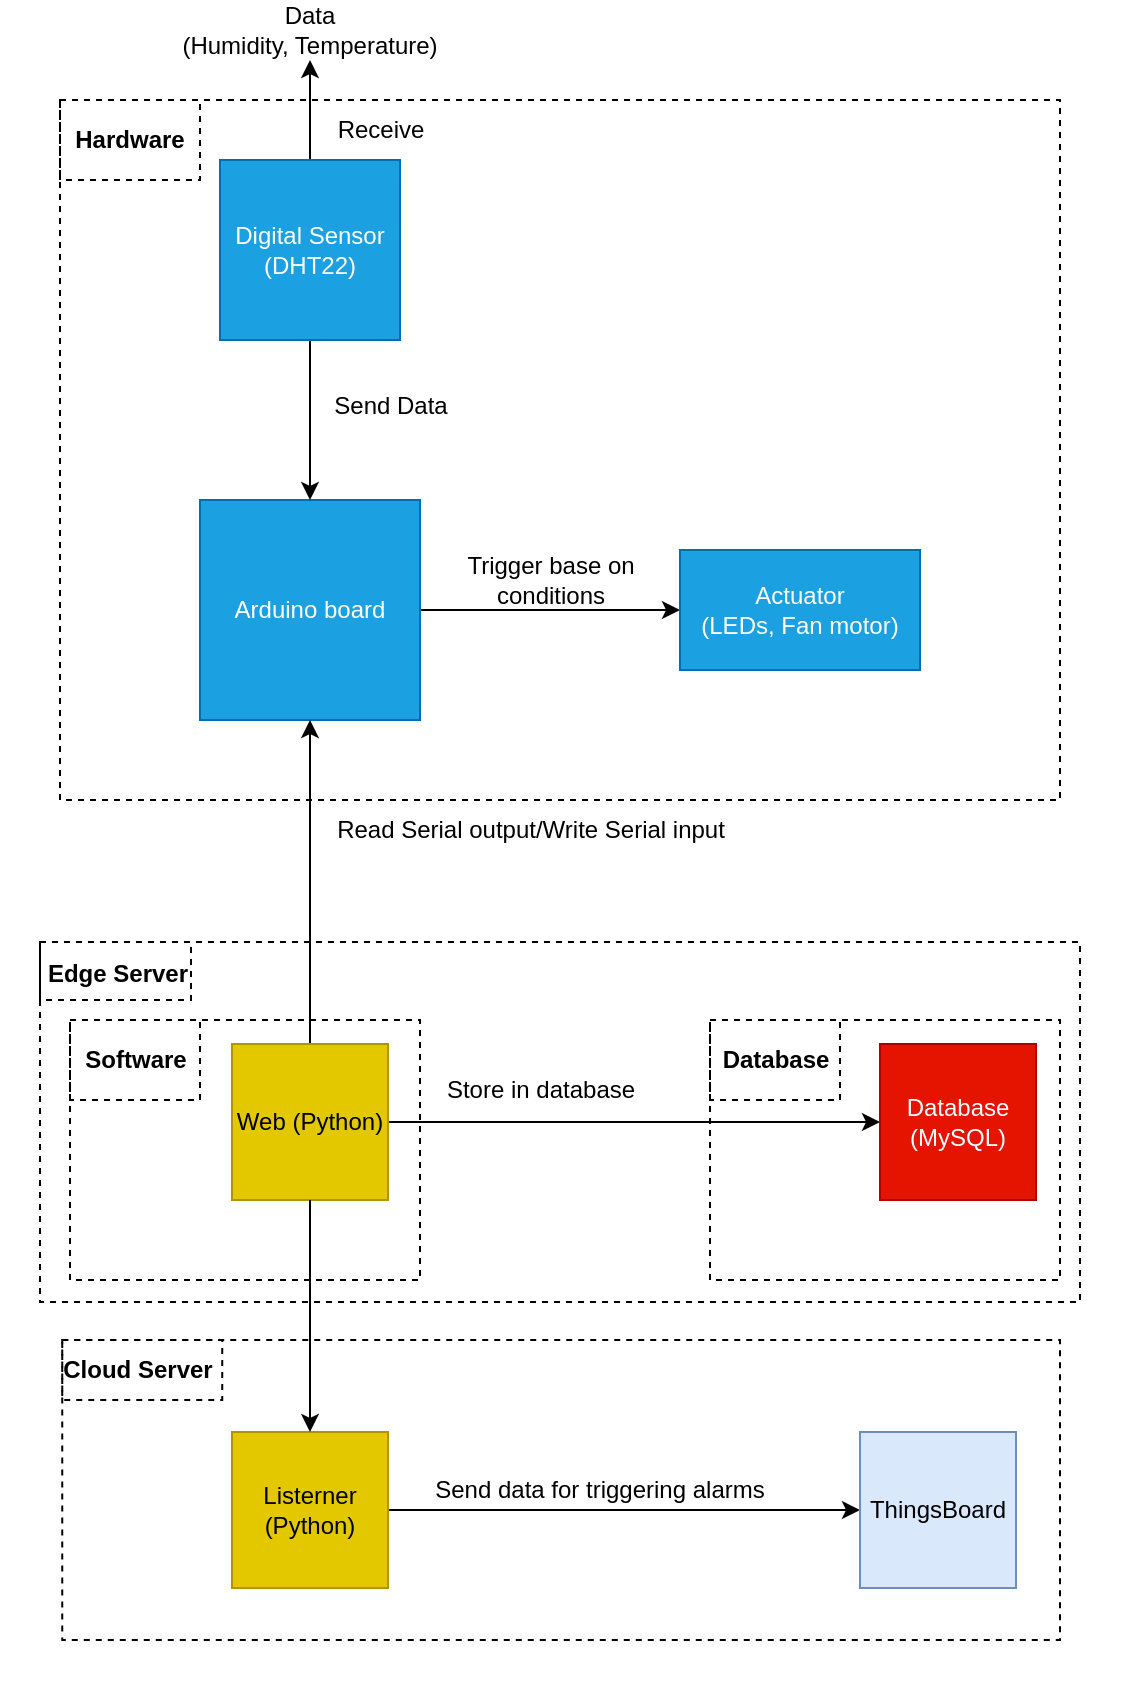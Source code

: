 <mxfile version="21.6.8" type="device">
  <diagram name="Page-1" id="AWC16PRl4Ax28Da4a83N">
    <mxGraphModel dx="563" dy="468" grid="1" gridSize="10" guides="1" tooltips="1" connect="1" arrows="1" fold="1" page="1" pageScale="1" pageWidth="850" pageHeight="1100" math="0" shadow="0">
      <root>
        <mxCell id="0" />
        <mxCell id="1" parent="0" />
        <mxCell id="MhPzEUL5SKlWj563vGUz-7" value="" style="rounded=0;whiteSpace=wrap;html=1;fillColor=none;dashed=1;" parent="1" vertex="1">
          <mxGeometry x="45" y="560" width="175" height="130" as="geometry" />
        </mxCell>
        <mxCell id="MhPzEUL5SKlWj563vGUz-10" value="" style="rounded=0;whiteSpace=wrap;html=1;fillColor=none;dashed=1;" parent="1" vertex="1">
          <mxGeometry x="365" y="560" width="175" height="130" as="geometry" />
        </mxCell>
        <mxCell id="MhPzEUL5SKlWj563vGUz-5" value="" style="rounded=0;whiteSpace=wrap;html=1;fillColor=none;dashed=1;" parent="1" vertex="1">
          <mxGeometry x="40" y="100" width="70" height="40" as="geometry" />
        </mxCell>
        <mxCell id="MhPzEUL5SKlWj563vGUz-3" value="" style="rounded=0;whiteSpace=wrap;html=1;fillColor=none;dashed=1;" parent="1" vertex="1">
          <mxGeometry x="40" y="100" width="500" height="350" as="geometry" />
        </mxCell>
        <mxCell id="kzpLRewv_m1D1M5lrvss-19" style="edgeStyle=orthogonalEdgeStyle;rounded=0;orthogonalLoop=1;jettySize=auto;html=1;entryX=0;entryY=0.5;entryDx=0;entryDy=0;" parent="1" source="kzpLRewv_m1D1M5lrvss-1" target="kzpLRewv_m1D1M5lrvss-18" edge="1">
          <mxGeometry relative="1" as="geometry" />
        </mxCell>
        <mxCell id="kzpLRewv_m1D1M5lrvss-1" value="Arduino board" style="whiteSpace=wrap;html=1;aspect=fixed;fillColor=#1ba1e2;strokeColor=#006EAF;fontColor=#ffffff;" parent="1" vertex="1">
          <mxGeometry x="110" y="300" width="110" height="110" as="geometry" />
        </mxCell>
        <mxCell id="kzpLRewv_m1D1M5lrvss-13" style="edgeStyle=orthogonalEdgeStyle;rounded=0;orthogonalLoop=1;jettySize=auto;html=1;entryX=0.5;entryY=1;entryDx=0;entryDy=0;" parent="1" source="kzpLRewv_m1D1M5lrvss-2" target="kzpLRewv_m1D1M5lrvss-1" edge="1">
          <mxGeometry relative="1" as="geometry" />
        </mxCell>
        <mxCell id="kzpLRewv_m1D1M5lrvss-15" style="edgeStyle=orthogonalEdgeStyle;rounded=0;orthogonalLoop=1;jettySize=auto;html=1;entryX=0;entryY=0.5;entryDx=0;entryDy=0;" parent="1" source="kzpLRewv_m1D1M5lrvss-2" target="kzpLRewv_m1D1M5lrvss-3" edge="1">
          <mxGeometry relative="1" as="geometry" />
        </mxCell>
        <mxCell id="kzpLRewv_m1D1M5lrvss-2" value="Web (Python)" style="whiteSpace=wrap;html=1;aspect=fixed;fillColor=#e3c800;fontColor=#000000;strokeColor=#B09500;" parent="1" vertex="1">
          <mxGeometry x="126" y="572" width="78" height="78" as="geometry" />
        </mxCell>
        <mxCell id="kzpLRewv_m1D1M5lrvss-3" value="Database (MySQL)" style="whiteSpace=wrap;html=1;aspect=fixed;fillColor=#e51400;fontColor=#ffffff;strokeColor=#B20000;" parent="1" vertex="1">
          <mxGeometry x="450" y="572" width="78" height="78" as="geometry" />
        </mxCell>
        <mxCell id="kzpLRewv_m1D1M5lrvss-5" style="edgeStyle=orthogonalEdgeStyle;rounded=0;orthogonalLoop=1;jettySize=auto;html=1;entryX=0.5;entryY=0;entryDx=0;entryDy=0;" parent="1" source="kzpLRewv_m1D1M5lrvss-4" target="kzpLRewv_m1D1M5lrvss-1" edge="1">
          <mxGeometry relative="1" as="geometry" />
        </mxCell>
        <mxCell id="kzpLRewv_m1D1M5lrvss-17" style="edgeStyle=orthogonalEdgeStyle;rounded=0;orthogonalLoop=1;jettySize=auto;html=1;entryX=0.5;entryY=1;entryDx=0;entryDy=0;" parent="1" source="kzpLRewv_m1D1M5lrvss-4" target="kzpLRewv_m1D1M5lrvss-8" edge="1">
          <mxGeometry relative="1" as="geometry" />
        </mxCell>
        <mxCell id="kzpLRewv_m1D1M5lrvss-4" value="Digital Sensor (DHT22)" style="whiteSpace=wrap;html=1;aspect=fixed;fillColor=#1ba1e2;fontColor=#ffffff;strokeColor=#006EAF;" parent="1" vertex="1">
          <mxGeometry x="120" y="130" width="90" height="90" as="geometry" />
        </mxCell>
        <mxCell id="kzpLRewv_m1D1M5lrvss-8" value="Data&lt;br&gt;(Humidity, Temperature)" style="text;html=1;strokeColor=none;fillColor=none;align=center;verticalAlign=middle;whiteSpace=wrap;rounded=0;" parent="1" vertex="1">
          <mxGeometry x="85" y="50" width="160" height="30" as="geometry" />
        </mxCell>
        <mxCell id="kzpLRewv_m1D1M5lrvss-10" value="Receive" style="text;html=1;align=center;verticalAlign=middle;resizable=0;points=[];autosize=1;strokeColor=none;fillColor=none;" parent="1" vertex="1">
          <mxGeometry x="165" y="100" width="70" height="30" as="geometry" />
        </mxCell>
        <mxCell id="kzpLRewv_m1D1M5lrvss-11" value="Send Data" style="text;html=1;align=center;verticalAlign=middle;resizable=0;points=[];autosize=1;strokeColor=none;fillColor=none;" parent="1" vertex="1">
          <mxGeometry x="165" y="238" width="80" height="30" as="geometry" />
        </mxCell>
        <mxCell id="kzpLRewv_m1D1M5lrvss-14" value="Read Serial output/Write Serial input" style="text;html=1;align=center;verticalAlign=middle;resizable=0;points=[];autosize=1;strokeColor=none;fillColor=none;" parent="1" vertex="1">
          <mxGeometry x="165" y="450" width="220" height="30" as="geometry" />
        </mxCell>
        <mxCell id="kzpLRewv_m1D1M5lrvss-16" value="Store in database" style="text;html=1;align=center;verticalAlign=middle;resizable=0;points=[];autosize=1;strokeColor=none;fillColor=none;" parent="1" vertex="1">
          <mxGeometry x="220" y="580" width="120" height="30" as="geometry" />
        </mxCell>
        <mxCell id="kzpLRewv_m1D1M5lrvss-18" value="Actuator&lt;br&gt;(LEDs, Fan motor)" style="rounded=0;whiteSpace=wrap;html=1;fillColor=#1ba1e2;fontColor=#ffffff;strokeColor=#006EAF;" parent="1" vertex="1">
          <mxGeometry x="350" y="325" width="120" height="60" as="geometry" />
        </mxCell>
        <mxCell id="kzpLRewv_m1D1M5lrvss-20" value="Trigger base on &lt;br&gt;conditions" style="text;html=1;align=center;verticalAlign=middle;resizable=0;points=[];autosize=1;strokeColor=none;fillColor=none;" parent="1" vertex="1">
          <mxGeometry x="230" y="320" width="110" height="40" as="geometry" />
        </mxCell>
        <mxCell id="MhPzEUL5SKlWj563vGUz-4" value="&lt;b&gt;Hardware&lt;/b&gt;" style="text;html=1;strokeColor=none;fillColor=none;align=center;verticalAlign=middle;whiteSpace=wrap;rounded=0;" parent="1" vertex="1">
          <mxGeometry x="45" y="105" width="60" height="30" as="geometry" />
        </mxCell>
        <mxCell id="MhPzEUL5SKlWj563vGUz-8" value="" style="rounded=0;whiteSpace=wrap;html=1;fillColor=none;dashed=1;" parent="1" vertex="1">
          <mxGeometry x="45" y="560" width="65" height="40" as="geometry" />
        </mxCell>
        <mxCell id="MhPzEUL5SKlWj563vGUz-9" value="Software" style="text;html=1;strokeColor=none;fillColor=none;align=center;verticalAlign=middle;whiteSpace=wrap;rounded=0;fontStyle=1" parent="1" vertex="1">
          <mxGeometry x="47.5" y="565" width="60" height="30" as="geometry" />
        </mxCell>
        <mxCell id="MhPzEUL5SKlWj563vGUz-11" value="" style="rounded=0;whiteSpace=wrap;html=1;fillColor=none;dashed=1;" parent="1" vertex="1">
          <mxGeometry x="365" y="560" width="65" height="40" as="geometry" />
        </mxCell>
        <mxCell id="MhPzEUL5SKlWj563vGUz-12" value="&lt;b&gt;Database&lt;/b&gt;" style="text;html=1;strokeColor=none;fillColor=none;align=center;verticalAlign=middle;whiteSpace=wrap;rounded=0;" parent="1" vertex="1">
          <mxGeometry x="367.5" y="565" width="60" height="30" as="geometry" />
        </mxCell>
        <mxCell id="y6wOFyw2UGXl9_NpPq_G-4" value="" style="group" vertex="1" connectable="0" parent="1">
          <mxGeometry x="10" y="521" width="540" height="180" as="geometry" />
        </mxCell>
        <mxCell id="y6wOFyw2UGXl9_NpPq_G-8" value="" style="group" vertex="1" connectable="0" parent="y6wOFyw2UGXl9_NpPq_G-4">
          <mxGeometry x="20" width="520" height="180" as="geometry" />
        </mxCell>
        <mxCell id="y6wOFyw2UGXl9_NpPq_G-3" value="&lt;b&gt;Edge Server&lt;/b&gt;" style="text;html=1;strokeColor=none;fillColor=none;align=center;verticalAlign=middle;whiteSpace=wrap;rounded=0;" vertex="1" parent="y6wOFyw2UGXl9_NpPq_G-8">
          <mxGeometry x="1.107" y="1" width="76.139" height="30" as="geometry" />
        </mxCell>
        <mxCell id="y6wOFyw2UGXl9_NpPq_G-9" value="" style="group" vertex="1" connectable="0" parent="y6wOFyw2UGXl9_NpPq_G-8">
          <mxGeometry width="520" height="180" as="geometry" />
        </mxCell>
        <mxCell id="y6wOFyw2UGXl9_NpPq_G-1" value="" style="rounded=0;whiteSpace=wrap;html=1;fillColor=none;dashed=1;" vertex="1" parent="y6wOFyw2UGXl9_NpPq_G-9">
          <mxGeometry width="520" height="180" as="geometry" />
        </mxCell>
        <mxCell id="y6wOFyw2UGXl9_NpPq_G-2" value="" style="rounded=0;whiteSpace=wrap;html=1;fillColor=none;dashed=1;" vertex="1" parent="y6wOFyw2UGXl9_NpPq_G-9">
          <mxGeometry width="75.5" height="29" as="geometry" />
        </mxCell>
        <mxCell id="y6wOFyw2UGXl9_NpPq_G-5" value="" style="group" vertex="1" connectable="0" parent="1">
          <mxGeometry x="40" y="720" width="532.12" height="180" as="geometry" />
        </mxCell>
        <mxCell id="y6wOFyw2UGXl9_NpPq_G-6" value="" style="rounded=0;whiteSpace=wrap;html=1;fillColor=none;dashed=1;" vertex="1" parent="y6wOFyw2UGXl9_NpPq_G-5">
          <mxGeometry x="1.12" width="498.88" height="150" as="geometry" />
        </mxCell>
        <mxCell id="y6wOFyw2UGXl9_NpPq_G-7" value="&lt;b&gt;Cloud Server&lt;/b&gt;" style="text;html=1;strokeColor=none;fillColor=none;align=center;verticalAlign=middle;whiteSpace=wrap;rounded=0;" vertex="1" parent="y6wOFyw2UGXl9_NpPq_G-5">
          <mxGeometry width="77.75" height="30" as="geometry" />
        </mxCell>
        <mxCell id="y6wOFyw2UGXl9_NpPq_G-14" style="edgeStyle=orthogonalEdgeStyle;rounded=0;orthogonalLoop=1;jettySize=auto;html=1;entryX=0;entryY=0.5;entryDx=0;entryDy=0;" edge="1" parent="y6wOFyw2UGXl9_NpPq_G-5" source="y6wOFyw2UGXl9_NpPq_G-10" target="y6wOFyw2UGXl9_NpPq_G-11">
          <mxGeometry relative="1" as="geometry" />
        </mxCell>
        <mxCell id="y6wOFyw2UGXl9_NpPq_G-10" value="Listerner&lt;br&gt;(Python)" style="whiteSpace=wrap;html=1;aspect=fixed;fillColor=#e3c800;fontColor=#000000;strokeColor=#B09500;" vertex="1" parent="y6wOFyw2UGXl9_NpPq_G-5">
          <mxGeometry x="86" y="46" width="78" height="78" as="geometry" />
        </mxCell>
        <mxCell id="y6wOFyw2UGXl9_NpPq_G-11" value="ThingsBoard" style="whiteSpace=wrap;html=1;aspect=fixed;fillColor=#dae8fc;strokeColor=#6c8ebf;" vertex="1" parent="y6wOFyw2UGXl9_NpPq_G-5">
          <mxGeometry x="400" y="46" width="78" height="78" as="geometry" />
        </mxCell>
        <mxCell id="y6wOFyw2UGXl9_NpPq_G-15" value="Send data for triggering alarms" style="text;html=1;strokeColor=none;fillColor=none;align=center;verticalAlign=middle;whiteSpace=wrap;rounded=0;" vertex="1" parent="y6wOFyw2UGXl9_NpPq_G-5">
          <mxGeometry x="170" y="60" width="200" height="30" as="geometry" />
        </mxCell>
        <mxCell id="y6wOFyw2UGXl9_NpPq_G-12" value="" style="endArrow=classic;html=1;rounded=0;exitX=0.5;exitY=1;exitDx=0;exitDy=0;entryX=0.5;entryY=0;entryDx=0;entryDy=0;" edge="1" parent="1" source="kzpLRewv_m1D1M5lrvss-2" target="y6wOFyw2UGXl9_NpPq_G-10">
          <mxGeometry width="50" height="50" relative="1" as="geometry">
            <mxPoint x="185" y="960" as="sourcePoint" />
            <mxPoint x="235" y="910" as="targetPoint" />
          </mxGeometry>
        </mxCell>
        <mxCell id="y6wOFyw2UGXl9_NpPq_G-18" value="" style="rounded=0;whiteSpace=wrap;html=1;fillColor=none;dashed=1;" vertex="1" parent="1">
          <mxGeometry x="41.12" y="720" width="80" height="30" as="geometry" />
        </mxCell>
      </root>
    </mxGraphModel>
  </diagram>
</mxfile>
